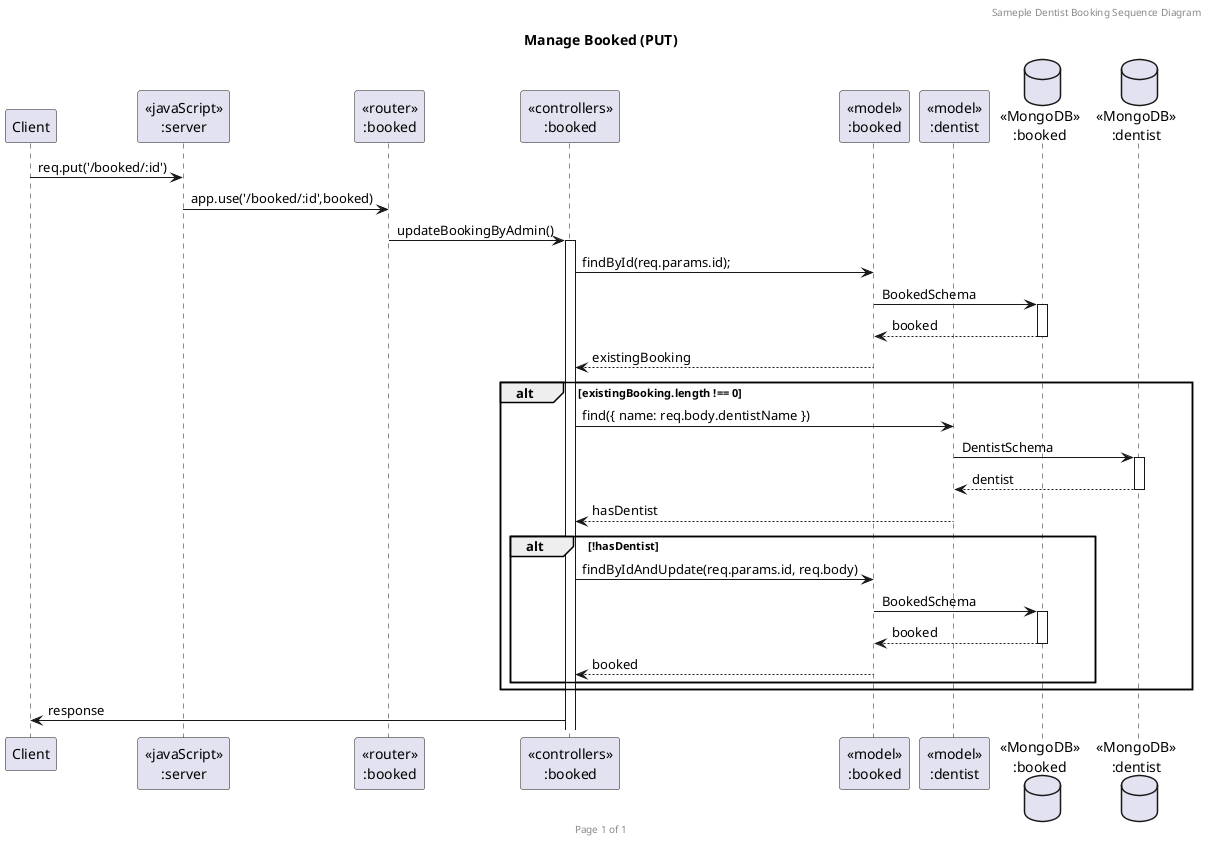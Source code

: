 @startuml Manage Booked (PUT)

header Sameple Dentist Booking Sequence Diagram
footer Page %page% of %lastpage%
title "Manage Booked (PUT)"

participant "Client" as client
participant "<<javaScript>>\n:server" as server
participant "<<router>>\n:booked" as routerBooked
participant "<<controllers>>\n:booked" as controllersBooked
participant "<<model>>\n:booked" as modelBooked
participant "<<model>>\n:dentist" as modelDentist
database "<<MongoDB>>\n:booked" as BookedDatabase
database "<<MongoDB>>\n:dentist" as DentistSchema


client->server: req.put('/booked/:id')
server->routerBooked: app.use('/booked/:id',booked)
routerBooked -> controllersBooked: updateBookingByAdmin()
activate controllersBooked
controllersBooked->modelBooked: findById(req.params.id);
modelBooked ->BookedDatabase ++: BookedSchema
BookedDatabase --> modelBooked --: booked
modelBooked-->controllersBooked: existingBooking
alt   existingBooking.length !== 0
    controllersBooked->modelDentist: find({ name: req.body.dentistName })
    modelDentist ->DentistSchema ++: DentistSchema
    DentistSchema --> modelDentist --: dentist
    modelDentist-->controllersBooked: hasDentist
    alt !hasDentist
    controllersBooked->modelBooked: findByIdAndUpdate(req.params.id, req.body)
    modelBooked ->BookedDatabase ++: BookedSchema
    BookedDatabase --> modelBooked --: booked
    modelBooked-->controllersBooked: booked
    end
end

controllersBooked->client: response

@enduml